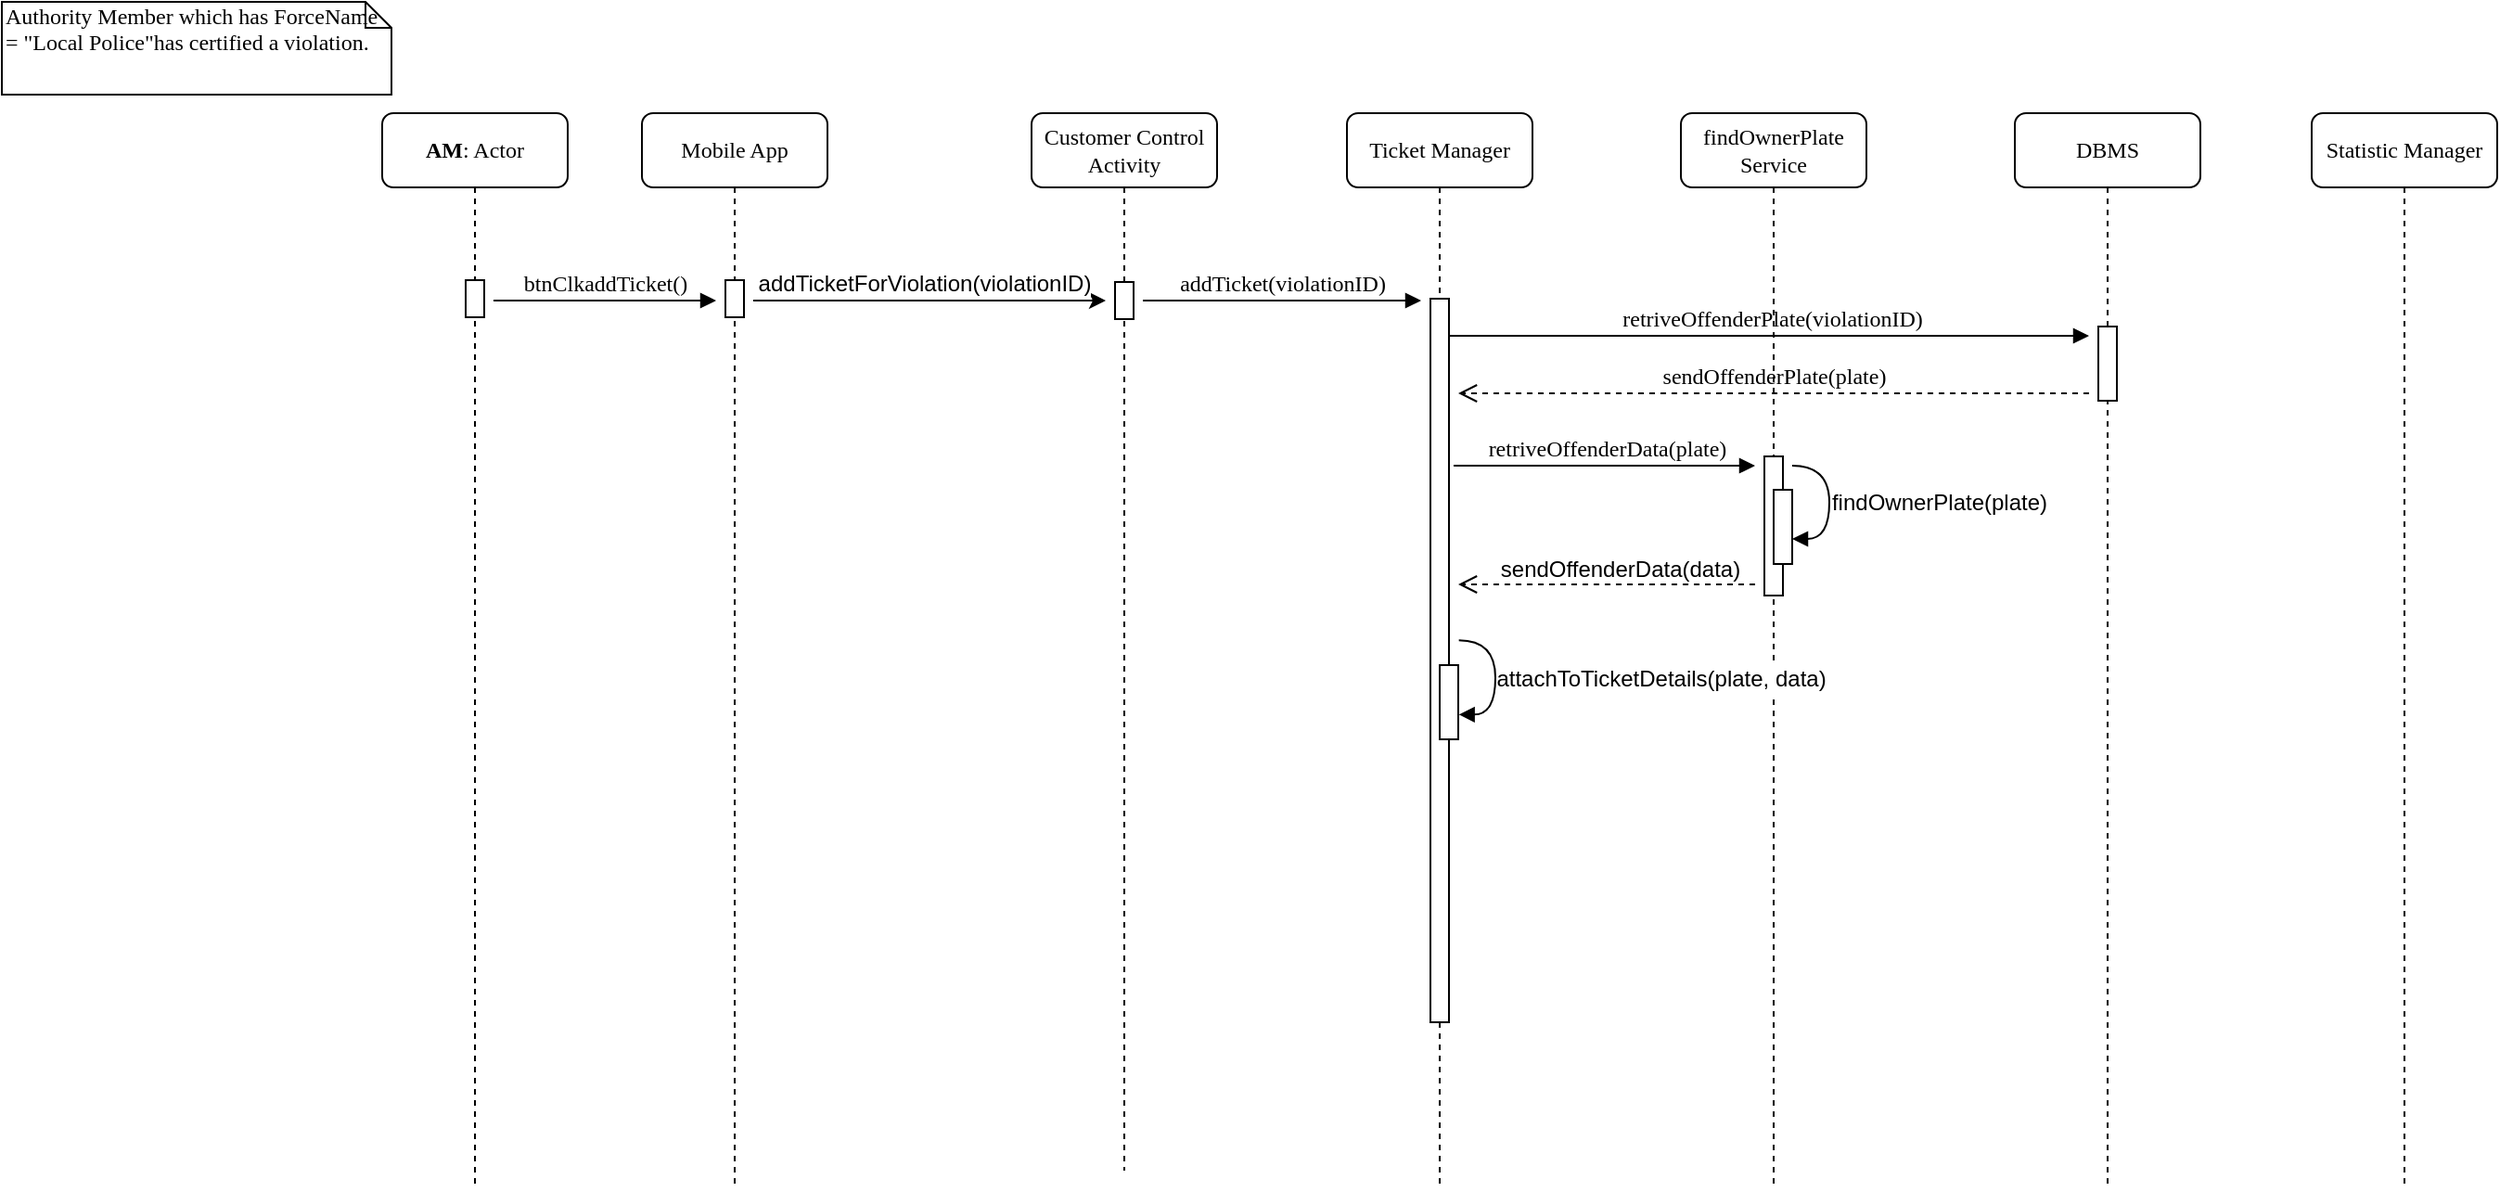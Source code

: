 <mxfile version="12.3.3" type="github" pages="1">
  <diagram name="Page-1" id="13e1069c-82ec-6db2-03f1-153e76fe0fe0">
    <mxGraphModel dx="2124" dy="578" grid="1" gridSize="10" guides="1" tooltips="1" connect="1" arrows="1" fold="1" page="1" pageScale="1" pageWidth="1100" pageHeight="850" background="#ffffff" math="0" shadow="0">
      <root>
        <mxCell id="0"/>
        <mxCell id="1" parent="0"/>
        <mxCell id="7baba1c4bc27f4b0-4" value="&lt;div&gt;findOwnerPlate&lt;div&gt;Service&lt;br&gt;&lt;/div&gt;&lt;/div&gt;" style="shape=umlLifeline;perimeter=lifelinePerimeter;whiteSpace=wrap;html=1;container=1;collapsible=0;recursiveResize=0;outlineConnect=0;rounded=1;shadow=0;comic=0;labelBackgroundColor=none;strokeWidth=1;fontFamily=Verdana;fontSize=12;align=center;" parent="1" vertex="1">
          <mxGeometry x="800" y="80" width="100" height="580" as="geometry"/>
        </mxCell>
        <mxCell id="7baba1c4bc27f4b0-37" value="" style="html=1;points=[];perimeter=orthogonalPerimeter;rounded=0;shadow=0;comic=0;labelBackgroundColor=none;strokeWidth=1;fontFamily=Verdana;fontSize=12;align=center;" parent="7baba1c4bc27f4b0-4" vertex="1">
          <mxGeometry x="45" y="185" width="10" height="75" as="geometry"/>
        </mxCell>
        <mxCell id="7baba1c4bc27f4b0-2" value="Customer Control Activity" style="shape=umlLifeline;perimeter=lifelinePerimeter;whiteSpace=wrap;html=1;container=1;collapsible=0;recursiveResize=0;outlineConnect=0;rounded=1;shadow=0;comic=0;labelBackgroundColor=none;strokeWidth=1;fontFamily=Verdana;fontSize=12;align=center;" parent="1" vertex="1">
          <mxGeometry x="450" y="80" width="100" height="570" as="geometry"/>
        </mxCell>
        <mxCell id="7baba1c4bc27f4b0-10" value="" style="html=1;points=[];perimeter=orthogonalPerimeter;rounded=0;shadow=0;comic=0;labelBackgroundColor=none;strokeWidth=1;fontFamily=Verdana;fontSize=12;align=center;" parent="7baba1c4bc27f4b0-2" vertex="1">
          <mxGeometry x="45" y="91" width="10" height="20" as="geometry"/>
        </mxCell>
        <mxCell id="7baba1c4bc27f4b0-3" value="Ticket Manager" style="shape=umlLifeline;perimeter=lifelinePerimeter;whiteSpace=wrap;html=1;container=1;collapsible=0;recursiveResize=0;outlineConnect=0;rounded=1;shadow=0;comic=0;labelBackgroundColor=none;strokeWidth=1;fontFamily=Verdana;fontSize=12;align=center;" parent="1" vertex="1">
          <mxGeometry x="620" y="80" width="100" height="580" as="geometry"/>
        </mxCell>
        <mxCell id="7baba1c4bc27f4b0-13" value="" style="html=1;points=[];perimeter=orthogonalPerimeter;rounded=0;shadow=0;comic=0;labelBackgroundColor=none;strokeWidth=1;fontFamily=Verdana;fontSize=12;align=center;" parent="7baba1c4bc27f4b0-3" vertex="1">
          <mxGeometry x="45" y="100" width="10" height="390" as="geometry"/>
        </mxCell>
        <mxCell id="4f0MlS8uqhy01Tst4_fT-19" value="" style="html=1;verticalAlign=bottom;endArrow=block;labelBackgroundColor=none;fontFamily=Verdana;fontSize=12;elbow=vertical;edgeStyle=orthogonalEdgeStyle;curved=1;" edge="1" parent="7baba1c4bc27f4b0-3">
          <mxGeometry x="0.264" y="-40" relative="1" as="geometry">
            <mxPoint x="60.333" y="284.167" as="sourcePoint"/>
            <mxPoint x="60.333" y="324.167" as="targetPoint"/>
            <Array as="points">
              <mxPoint x="80" y="284.5"/>
              <mxPoint x="80" y="323.5"/>
            </Array>
            <mxPoint x="35" y="21" as="offset"/>
          </mxGeometry>
        </mxCell>
        <mxCell id="4f0MlS8uqhy01Tst4_fT-20" value="" style="html=1;points=[];perimeter=orthogonalPerimeter;rounded=0;shadow=0;comic=0;labelBackgroundColor=none;strokeWidth=1;fontFamily=Verdana;fontSize=12;align=center;" vertex="1" parent="7baba1c4bc27f4b0-3">
          <mxGeometry x="50" y="297.5" width="10" height="40" as="geometry"/>
        </mxCell>
        <mxCell id="4f0MlS8uqhy01Tst4_fT-21" value="attachToTicketDetails(plate, data)" style="text;html=1;align=center;verticalAlign=middle;resizable=0;points=[];;autosize=1;labelBackgroundColor=#ffffff;" vertex="1" parent="7baba1c4bc27f4b0-3">
          <mxGeometry x="74" y="294.5" width="190" height="20" as="geometry"/>
        </mxCell>
        <mxCell id="7baba1c4bc27f4b0-5" value="Statistic Manager" style="shape=umlLifeline;perimeter=lifelinePerimeter;whiteSpace=wrap;html=1;container=1;collapsible=0;recursiveResize=0;outlineConnect=0;rounded=1;shadow=0;comic=0;labelBackgroundColor=none;strokeWidth=1;fontFamily=Verdana;fontSize=12;align=center;" parent="1" vertex="1">
          <mxGeometry x="1140" y="80" width="100" height="580" as="geometry"/>
        </mxCell>
        <mxCell id="7baba1c4bc27f4b0-8" value="&lt;b&gt;AM&lt;/b&gt;: Actor" style="shape=umlLifeline;perimeter=lifelinePerimeter;whiteSpace=wrap;html=1;container=1;collapsible=0;recursiveResize=0;outlineConnect=0;rounded=1;shadow=0;comic=0;labelBackgroundColor=none;strokeWidth=1;fontFamily=Verdana;fontSize=12;align=center;" parent="1" vertex="1">
          <mxGeometry x="100" y="80" width="100" height="580" as="geometry"/>
        </mxCell>
        <mxCell id="4f0MlS8uqhy01Tst4_fT-18" value="" style="html=1;points=[];perimeter=orthogonalPerimeter;rounded=0;shadow=0;comic=0;labelBackgroundColor=none;strokeWidth=1;fontFamily=Verdana;fontSize=12;align=center;" vertex="1" parent="7baba1c4bc27f4b0-8">
          <mxGeometry x="45" y="90" width="10" height="20" as="geometry"/>
        </mxCell>
        <mxCell id="7baba1c4bc27f4b0-17" value="retriveOffenderPlate(violationID)" style="html=1;verticalAlign=bottom;endArrow=block;labelBackgroundColor=none;fontFamily=Verdana;fontSize=12;edgeStyle=elbowEdgeStyle;elbow=vertical;" parent="1" edge="1">
          <mxGeometry x="0.007" relative="1" as="geometry">
            <mxPoint x="674.5" y="200" as="sourcePoint"/>
            <Array as="points">
              <mxPoint x="699.5" y="200"/>
            </Array>
            <mxPoint x="1020" y="200" as="targetPoint"/>
            <mxPoint as="offset"/>
          </mxGeometry>
        </mxCell>
        <mxCell id="7baba1c4bc27f4b0-21" value="sendOffenderPlate(plate)" style="html=1;verticalAlign=bottom;endArrow=open;dashed=1;endSize=8;labelBackgroundColor=none;fontFamily=Verdana;fontSize=12;edgeStyle=elbowEdgeStyle;elbow=vertical;" parent="1" edge="1">
          <mxGeometry relative="1" as="geometry">
            <mxPoint x="680" y="231" as="targetPoint"/>
            <Array as="points">
              <mxPoint x="965" y="231"/>
              <mxPoint x="995" y="231"/>
            </Array>
            <mxPoint x="1020" y="231" as="sourcePoint"/>
          </mxGeometry>
        </mxCell>
        <mxCell id="7baba1c4bc27f4b0-11" value="btnClkaddTicket()" style="html=1;verticalAlign=bottom;endArrow=block;labelBackgroundColor=none;fontFamily=Verdana;fontSize=12;edgeStyle=elbowEdgeStyle;elbow=vertical;" parent="1" edge="1">
          <mxGeometry relative="1" as="geometry">
            <mxPoint x="160" y="181" as="sourcePoint"/>
            <mxPoint x="280" y="181" as="targetPoint"/>
          </mxGeometry>
        </mxCell>
        <mxCell id="7baba1c4bc27f4b0-14" value="addTicket(violationID)" style="html=1;verticalAlign=bottom;endArrow=block;labelBackgroundColor=none;fontFamily=Verdana;fontSize=12;edgeStyle=elbowEdgeStyle;elbow=vertical;" parent="1" edge="1">
          <mxGeometry relative="1" as="geometry">
            <mxPoint x="510" y="181" as="sourcePoint"/>
            <mxPoint x="660" y="181" as="targetPoint"/>
          </mxGeometry>
        </mxCell>
        <mxCell id="7baba1c4bc27f4b0-36" value="" style="html=1;verticalAlign=bottom;endArrow=block;labelBackgroundColor=none;fontFamily=Verdana;fontSize=12;elbow=vertical;edgeStyle=orthogonalEdgeStyle;curved=1;" parent="1" edge="1">
          <mxGeometry x="0.264" y="-40" relative="1" as="geometry">
            <mxPoint x="860" y="270" as="sourcePoint"/>
            <mxPoint x="860" y="309.5" as="targetPoint"/>
            <Array as="points">
              <mxPoint x="880" y="270"/>
              <mxPoint x="880" y="309"/>
            </Array>
            <mxPoint x="35" y="21" as="offset"/>
          </mxGeometry>
        </mxCell>
        <mxCell id="7baba1c4bc27f4b0-40" value="&lt;div&gt;Authority Member which has ForceName = &quot;Local Police&quot;has certified a violation.&lt;br&gt;&lt;/div&gt;" style="shape=note;whiteSpace=wrap;html=1;size=14;verticalAlign=top;align=left;spacingTop=-6;rounded=0;shadow=0;comic=0;labelBackgroundColor=none;strokeWidth=1;fontFamily=Verdana;fontSize=12" parent="1" vertex="1">
          <mxGeometry x="-105" y="20" width="210" height="50" as="geometry"/>
        </mxCell>
        <mxCell id="4f0MlS8uqhy01Tst4_fT-3" value="DBMS" style="shape=umlLifeline;perimeter=lifelinePerimeter;whiteSpace=wrap;html=1;container=1;collapsible=0;recursiveResize=0;outlineConnect=0;rounded=1;shadow=0;comic=0;labelBackgroundColor=none;strokeWidth=1;fontFamily=Verdana;fontSize=12;align=center;" vertex="1" parent="1">
          <mxGeometry x="980" y="80" width="100" height="580" as="geometry"/>
        </mxCell>
        <mxCell id="4f0MlS8uqhy01Tst4_fT-4" value="" style="html=1;points=[];perimeter=orthogonalPerimeter;rounded=0;shadow=0;comic=0;labelBackgroundColor=none;strokeWidth=1;fontFamily=Verdana;fontSize=12;align=center;" vertex="1" parent="4f0MlS8uqhy01Tst4_fT-3">
          <mxGeometry x="45" y="115" width="10" height="40" as="geometry"/>
        </mxCell>
        <mxCell id="4f0MlS8uqhy01Tst4_fT-5" value="Mobile App" style="shape=umlLifeline;perimeter=lifelinePerimeter;whiteSpace=wrap;html=1;container=1;collapsible=0;recursiveResize=0;outlineConnect=0;rounded=1;shadow=0;comic=0;labelBackgroundColor=none;strokeWidth=1;fontFamily=Verdana;fontSize=12;align=center;" vertex="1" parent="1">
          <mxGeometry x="240" y="80" width="100" height="580" as="geometry"/>
        </mxCell>
        <mxCell id="4f0MlS8uqhy01Tst4_fT-8" value="" style="endArrow=classic;html=1;" edge="1" parent="4f0MlS8uqhy01Tst4_fT-5">
          <mxGeometry width="50" height="50" relative="1" as="geometry">
            <mxPoint x="60" y="101" as="sourcePoint"/>
            <mxPoint x="250" y="101" as="targetPoint"/>
          </mxGeometry>
        </mxCell>
        <mxCell id="4f0MlS8uqhy01Tst4_fT-10" value="addTicketForViolation(violationID)" style="text;html=1;align=center;verticalAlign=middle;resizable=0;points=[];;labelBackgroundColor=#ffffff;" vertex="1" connectable="0" parent="4f0MlS8uqhy01Tst4_fT-8">
          <mxGeometry x="0.164" y="-1" relative="1" as="geometry">
            <mxPoint x="-18.5" y="-10" as="offset"/>
          </mxGeometry>
        </mxCell>
        <mxCell id="4f0MlS8uqhy01Tst4_fT-17" value="" style="html=1;points=[];perimeter=orthogonalPerimeter;rounded=0;shadow=0;comic=0;labelBackgroundColor=none;strokeWidth=1;fontFamily=Verdana;fontSize=12;align=center;" vertex="1" parent="4f0MlS8uqhy01Tst4_fT-5">
          <mxGeometry x="45" y="90" width="10" height="20" as="geometry"/>
        </mxCell>
        <mxCell id="4f0MlS8uqhy01Tst4_fT-12" value="retriveOffenderData(plate)" style="html=1;verticalAlign=bottom;endArrow=block;labelBackgroundColor=none;fontFamily=Verdana;fontSize=12;edgeStyle=elbowEdgeStyle;elbow=vertical;" edge="1" parent="1">
          <mxGeometry x="0.007" relative="1" as="geometry">
            <mxPoint x="677.5" y="270" as="sourcePoint"/>
            <Array as="points">
              <mxPoint x="702.5" y="270"/>
            </Array>
            <mxPoint x="840" y="270" as="targetPoint"/>
            <mxPoint as="offset"/>
          </mxGeometry>
        </mxCell>
        <mxCell id="4f0MlS8uqhy01Tst4_fT-13" value="" style="html=1;verticalAlign=bottom;endArrow=open;dashed=1;endSize=8;labelBackgroundColor=none;fontFamily=Verdana;fontSize=12;edgeStyle=elbowEdgeStyle;elbow=vertical;" edge="1" parent="1">
          <mxGeometry x="-0.375" y="-10" relative="1" as="geometry">
            <mxPoint x="680" y="334" as="targetPoint"/>
            <Array as="points">
              <mxPoint x="840" y="334"/>
              <mxPoint x="995" y="334"/>
            </Array>
            <mxPoint x="840" y="334" as="sourcePoint"/>
            <mxPoint as="offset"/>
          </mxGeometry>
        </mxCell>
        <mxCell id="4f0MlS8uqhy01Tst4_fT-14" value="sendOffenderData(data)" style="text;html=1;align=center;verticalAlign=middle;resizable=0;points=[];;autosize=1;" vertex="1" parent="1">
          <mxGeometry x="697" y="316" width="140" height="20" as="geometry"/>
        </mxCell>
        <mxCell id="4f0MlS8uqhy01Tst4_fT-15" value="" style="html=1;points=[];perimeter=orthogonalPerimeter;rounded=0;shadow=0;comic=0;labelBackgroundColor=none;strokeWidth=1;fontFamily=Verdana;fontSize=12;align=center;" vertex="1" parent="1">
          <mxGeometry x="850" y="283" width="10" height="40" as="geometry"/>
        </mxCell>
        <mxCell id="4f0MlS8uqhy01Tst4_fT-16" value="findOwnerPlate(plate)" style="text;html=1;align=center;verticalAlign=middle;resizable=0;points=[];;autosize=1;" vertex="1" parent="1">
          <mxGeometry x="874" y="280" width="130" height="20" as="geometry"/>
        </mxCell>
      </root>
    </mxGraphModel>
  </diagram>
</mxfile>
